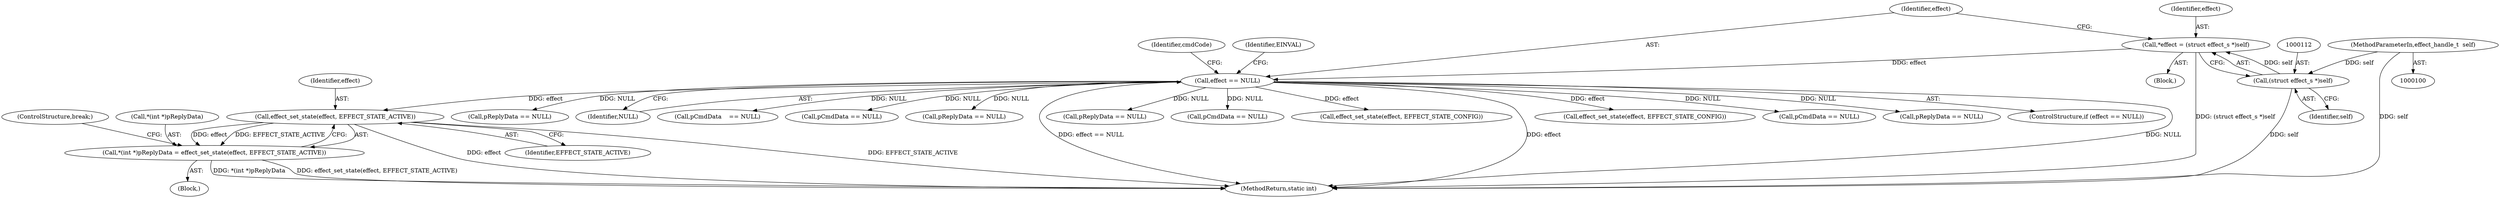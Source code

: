 digraph "0_Android_073a80800f341325932c66818ce4302b312909a4_0@pointer" {
"1000370" [label="(Call,effect_set_state(effect, EFFECT_STATE_ACTIVE))"];
"1000115" [label="(Call,effect == NULL)"];
"1000109" [label="(Call,*effect = (struct effect_s *)self)"];
"1000111" [label="(Call,(struct effect_s *)self)"];
"1000101" [label="(MethodParameterIn,effect_handle_t  self)"];
"1000365" [label="(Call,*(int *)pReplyData = effect_set_state(effect, EFFECT_STATE_ACTIVE))"];
"1000210" [label="(Call,pReplyData == NULL)"];
"1000116" [label="(Identifier,effect)"];
"1000114" [label="(ControlStructure,if (effect == NULL))"];
"1000371" [label="(Identifier,effect)"];
"1000370" [label="(Call,effect_set_state(effect, EFFECT_STATE_ACTIVE))"];
"1000107" [label="(Block,)"];
"1000127" [label="(Call,pReplyData == NULL)"];
"1000149" [label="(Call,pCmdData    == NULL)"];
"1000406" [label="(Call,pCmdData == NULL)"];
"1000351" [label="(Call,pReplyData == NULL)"];
"1000377" [label="(Call,pReplyData == NULL)"];
"1000474" [label="(MethodReturn,static int)"];
"1000110" [label="(Identifier,effect)"];
"1000373" [label="(ControlStructure,break;)"];
"1000296" [label="(Call,pCmdData == NULL)"];
"1000396" [label="(Call,effect_set_state(effect, EFFECT_STATE_CONFIG))"];
"1000372" [label="(Identifier,EFFECT_STATE_ACTIVE)"];
"1000101" [label="(MethodParameterIn,effect_handle_t  self)"];
"1000117" [label="(Identifier,NULL)"];
"1000203" [label="(Call,effect_set_state(effect, EFFECT_STATE_CONFIG))"];
"1000366" [label="(Call,*(int *)pReplyData)"];
"1000122" [label="(Identifier,cmdCode)"];
"1000123" [label="(Block,)"];
"1000109" [label="(Call,*effect = (struct effect_s *)self)"];
"1000365" [label="(Call,*(int *)pReplyData = effect_set_state(effect, EFFECT_STATE_ACTIVE))"];
"1000238" [label="(Call,pCmdData == NULL)"];
"1000115" [label="(Call,effect == NULL)"];
"1000111" [label="(Call,(struct effect_s *)self)"];
"1000113" [label="(Identifier,self)"];
"1000120" [label="(Identifier,EINVAL)"];
"1000370" -> "1000365"  [label="AST: "];
"1000370" -> "1000372"  [label="CFG: "];
"1000371" -> "1000370"  [label="AST: "];
"1000372" -> "1000370"  [label="AST: "];
"1000365" -> "1000370"  [label="CFG: "];
"1000370" -> "1000474"  [label="DDG: EFFECT_STATE_ACTIVE"];
"1000370" -> "1000474"  [label="DDG: effect"];
"1000370" -> "1000365"  [label="DDG: effect"];
"1000370" -> "1000365"  [label="DDG: EFFECT_STATE_ACTIVE"];
"1000115" -> "1000370"  [label="DDG: effect"];
"1000115" -> "1000114"  [label="AST: "];
"1000115" -> "1000117"  [label="CFG: "];
"1000116" -> "1000115"  [label="AST: "];
"1000117" -> "1000115"  [label="AST: "];
"1000120" -> "1000115"  [label="CFG: "];
"1000122" -> "1000115"  [label="CFG: "];
"1000115" -> "1000474"  [label="DDG: NULL"];
"1000115" -> "1000474"  [label="DDG: effect == NULL"];
"1000115" -> "1000474"  [label="DDG: effect"];
"1000109" -> "1000115"  [label="DDG: effect"];
"1000115" -> "1000127"  [label="DDG: NULL"];
"1000115" -> "1000149"  [label="DDG: NULL"];
"1000115" -> "1000203"  [label="DDG: effect"];
"1000115" -> "1000210"  [label="DDG: NULL"];
"1000115" -> "1000238"  [label="DDG: NULL"];
"1000115" -> "1000296"  [label="DDG: NULL"];
"1000115" -> "1000351"  [label="DDG: NULL"];
"1000115" -> "1000377"  [label="DDG: NULL"];
"1000115" -> "1000396"  [label="DDG: effect"];
"1000115" -> "1000406"  [label="DDG: NULL"];
"1000109" -> "1000107"  [label="AST: "];
"1000109" -> "1000111"  [label="CFG: "];
"1000110" -> "1000109"  [label="AST: "];
"1000111" -> "1000109"  [label="AST: "];
"1000116" -> "1000109"  [label="CFG: "];
"1000109" -> "1000474"  [label="DDG: (struct effect_s *)self"];
"1000111" -> "1000109"  [label="DDG: self"];
"1000111" -> "1000113"  [label="CFG: "];
"1000112" -> "1000111"  [label="AST: "];
"1000113" -> "1000111"  [label="AST: "];
"1000111" -> "1000474"  [label="DDG: self"];
"1000101" -> "1000111"  [label="DDG: self"];
"1000101" -> "1000100"  [label="AST: "];
"1000101" -> "1000474"  [label="DDG: self"];
"1000365" -> "1000123"  [label="AST: "];
"1000366" -> "1000365"  [label="AST: "];
"1000373" -> "1000365"  [label="CFG: "];
"1000365" -> "1000474"  [label="DDG: effect_set_state(effect, EFFECT_STATE_ACTIVE)"];
"1000365" -> "1000474"  [label="DDG: *(int *)pReplyData"];
}

